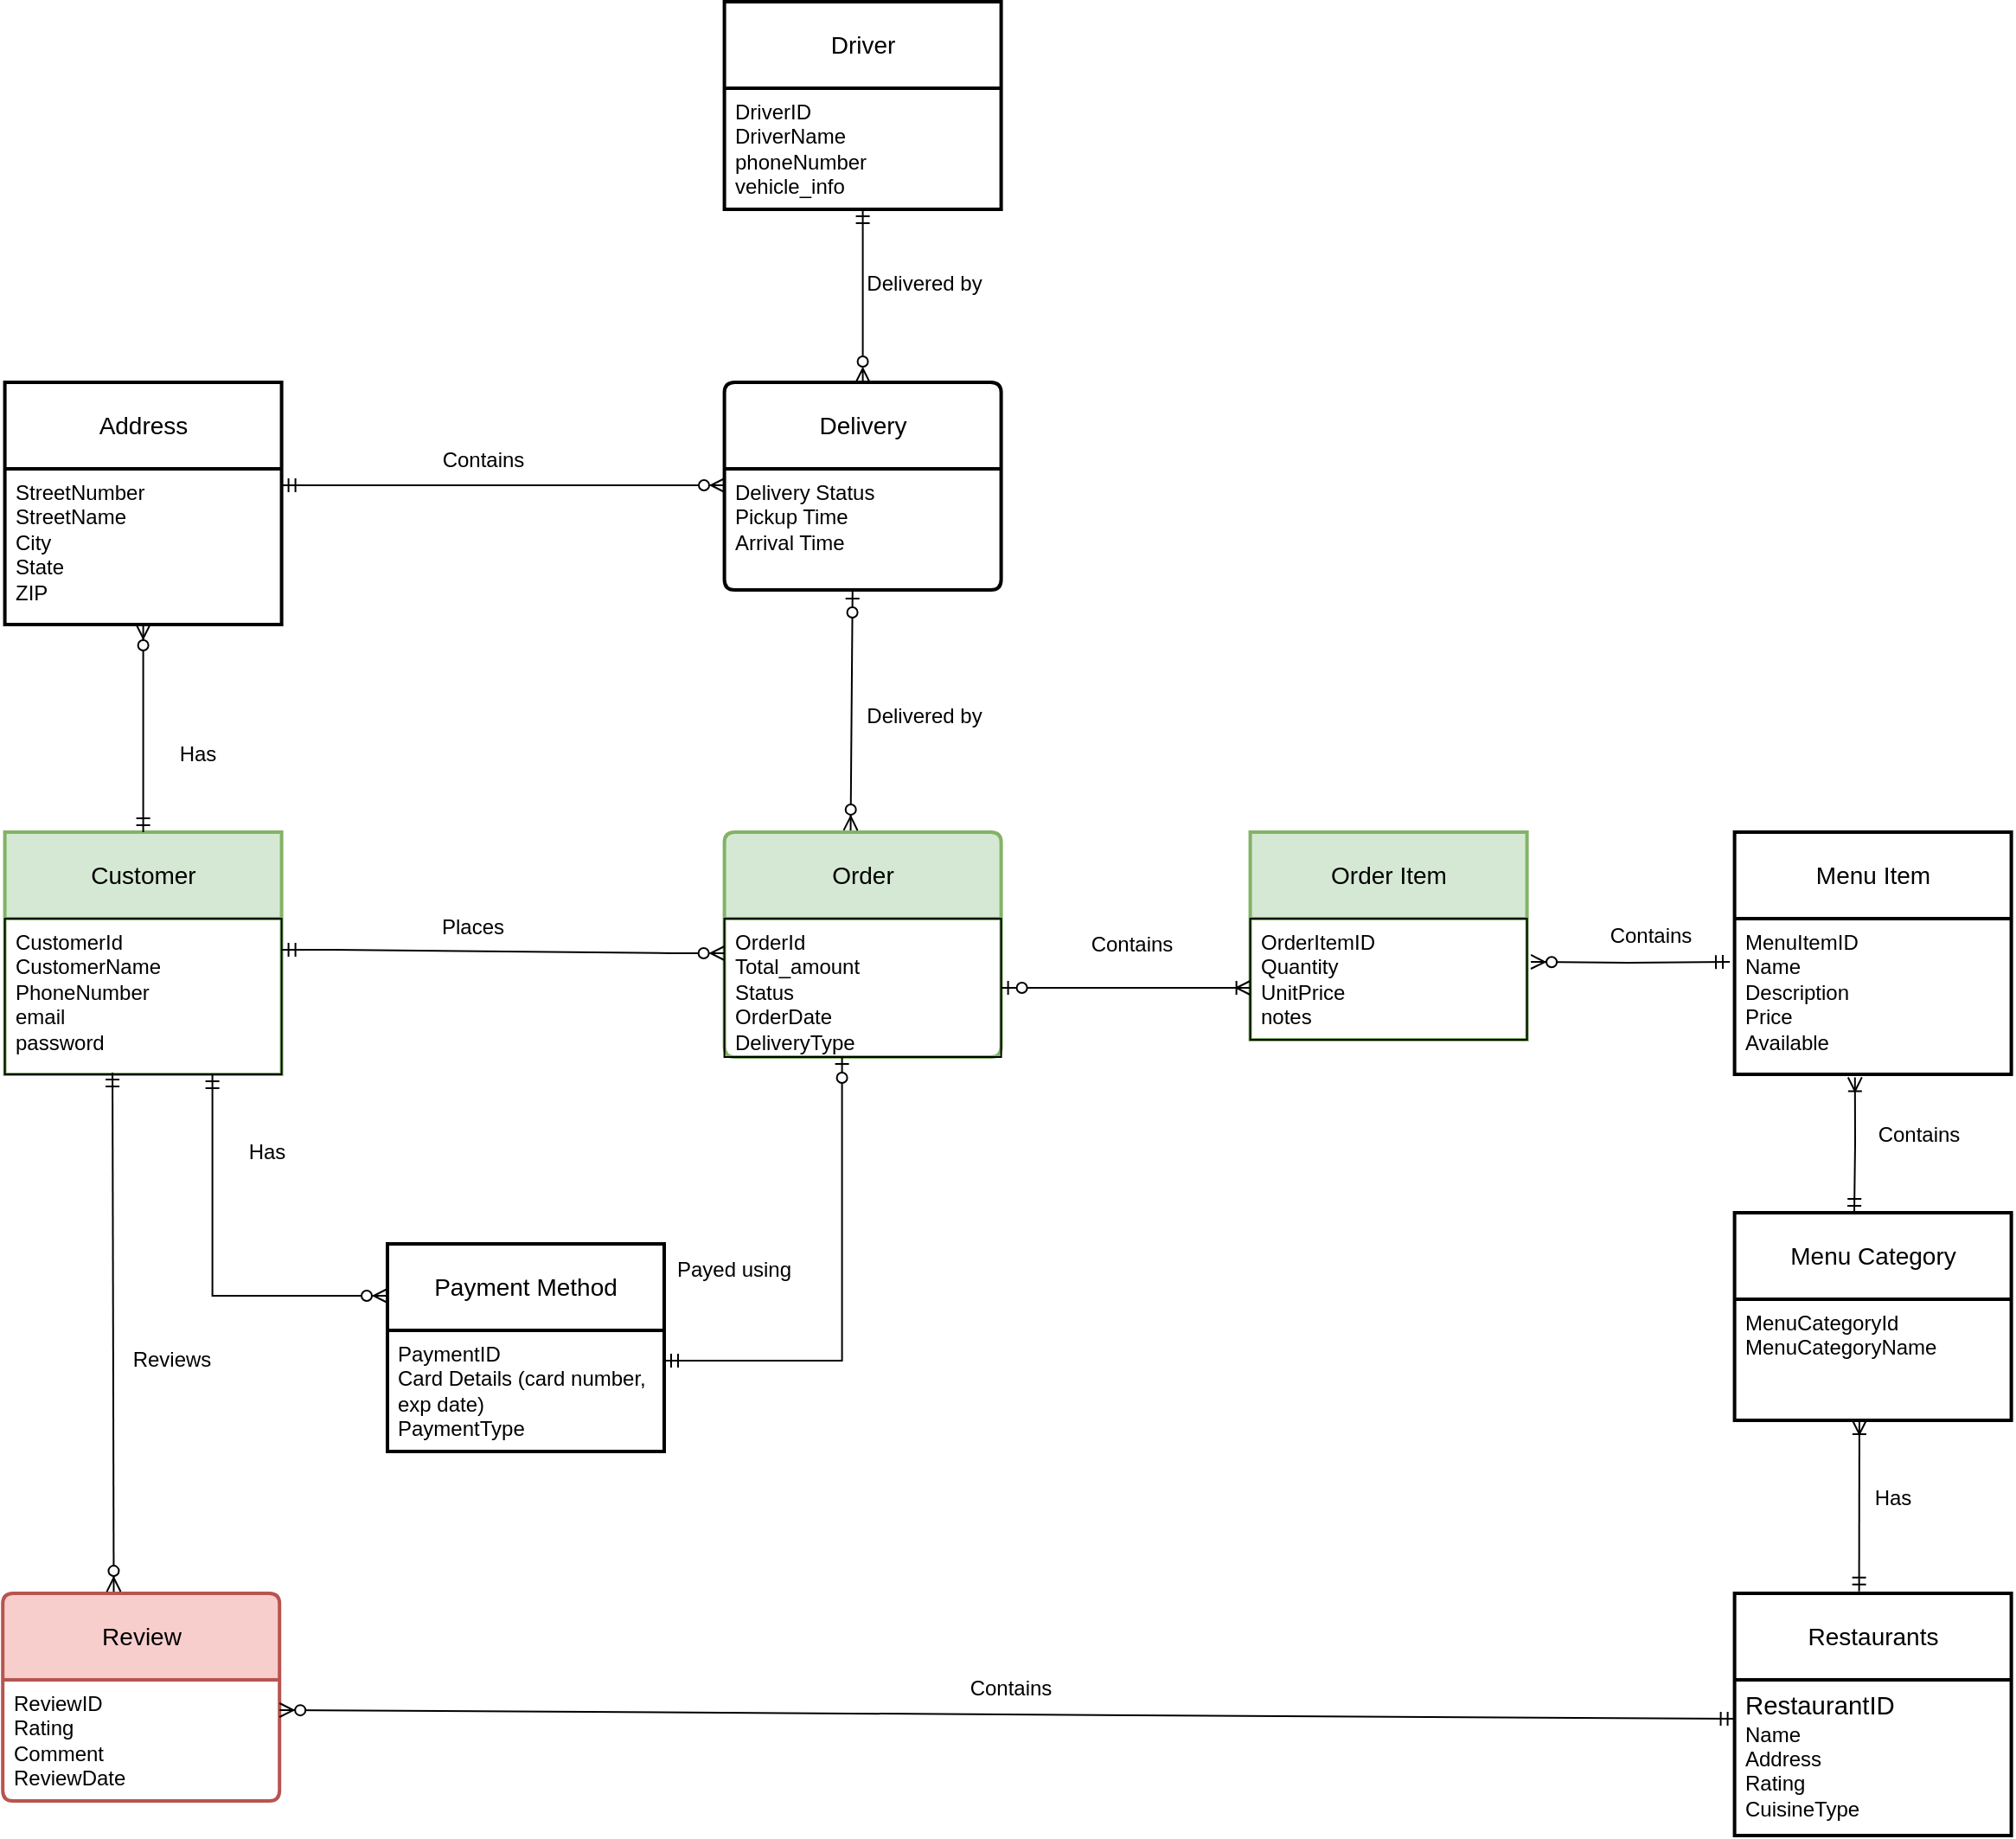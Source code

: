 <mxfile version="26.0.10">
  <diagram name="第 1 页" id="QElRUDR-cV3jDJdq3RIu">
    <mxGraphModel grid="1" page="1" gridSize="10" guides="1" tooltips="1" connect="1" arrows="1" fold="1" pageScale="1" pageWidth="827" pageHeight="1169" math="0" shadow="0">
      <root>
        <mxCell id="0" />
        <mxCell id="1" parent="0" />
        <mxCell id="wi1ghn_I1hY8h-wvtkzA-1" value="Customer" style="swimlane;childLayout=stackLayout;horizontal=1;startSize=50;horizontalStack=0;rounded=0;fontSize=14;fontStyle=0;strokeWidth=2;resizeParent=0;resizeLast=1;shadow=0;dashed=0;align=center;arcSize=4;whiteSpace=wrap;html=1;fillColor=#d5e8d4;strokeColor=#82b366;" vertex="1" parent="1">
          <mxGeometry x="398.8" y="280" width="160" height="140" as="geometry" />
        </mxCell>
        <mxCell id="wi1ghn_I1hY8h-wvtkzA-2" value="CustomerId&lt;div&gt;CustomerName&lt;/div&gt;&lt;div&gt;PhoneNumber&lt;/div&gt;&lt;div&gt;email&lt;/div&gt;&lt;div&gt;password&lt;/div&gt;" style="align=left;strokeColor=light-dark(#000000, #996500);fillColor=none;spacingLeft=4;fontSize=12;verticalAlign=top;resizable=0;rotatable=0;part=1;html=1;" vertex="1" parent="wi1ghn_I1hY8h-wvtkzA-1">
          <mxGeometry y="50" width="160" height="90" as="geometry" />
        </mxCell>
        <mxCell id="Ly-DDUZTZc76eZcosB0O-18" value="Restaurants" style="swimlane;childLayout=stackLayout;horizontal=1;startSize=50;horizontalStack=0;rounded=0;fontSize=14;fontStyle=0;strokeWidth=2;resizeParent=0;resizeLast=1;shadow=0;dashed=0;align=center;arcSize=4;whiteSpace=wrap;html=1;" vertex="1" parent="1">
          <mxGeometry x="1398.8" y="720" width="160" height="140" as="geometry" />
        </mxCell>
        <mxCell id="Ly-DDUZTZc76eZcosB0O-19" value="&lt;span id=&quot;docs-internal-guid-ffcf9eb2-7fff-2c6b-6e69-587edfbbbb3b&quot;&gt;&lt;span style=&quot;font-size: 11pt; font-family: Arial, sans-serif; background-color: transparent; font-variant-numeric: normal; font-variant-east-asian: normal; font-variant-alternates: normal; font-variant-position: normal; font-variant-emoji: normal; vertical-align: baseline; white-space: pre-wrap;&quot;&gt;RestaurantID&lt;/span&gt;&lt;/span&gt;&lt;br&gt;&lt;div&gt;Name&lt;/div&gt;&lt;div&gt;Address&lt;/div&gt;&lt;div&gt;Rating&lt;/div&gt;&lt;div&gt;CuisineType&lt;/div&gt;" style="align=left;strokeColor=none;fillColor=none;spacingLeft=4;fontSize=12;verticalAlign=top;resizable=0;rotatable=0;part=1;html=1;" vertex="1" parent="Ly-DDUZTZc76eZcosB0O-18">
          <mxGeometry y="50" width="160" height="90" as="geometry" />
        </mxCell>
        <mxCell id="Ly-DDUZTZc76eZcosB0O-20" value="Menu Item" style="swimlane;childLayout=stackLayout;horizontal=1;startSize=50;horizontalStack=0;rounded=0;fontSize=14;fontStyle=0;strokeWidth=2;resizeParent=0;resizeLast=1;shadow=0;dashed=0;align=center;arcSize=4;whiteSpace=wrap;html=1;" vertex="1" parent="1">
          <mxGeometry x="1398.8" y="280" width="160" height="140" as="geometry" />
        </mxCell>
        <mxCell id="Ly-DDUZTZc76eZcosB0O-21" value="MenuItemID&lt;div&gt;Name&lt;/div&gt;&lt;div&gt;Description&lt;/div&gt;&lt;div&gt;Price&lt;/div&gt;&lt;div&gt;Available&lt;/div&gt;&lt;div&gt;&lt;br&gt;&lt;/div&gt;&lt;div&gt;&lt;br&gt;&lt;/div&gt;" style="align=left;strokeColor=none;fillColor=none;spacingLeft=4;fontSize=12;verticalAlign=top;resizable=0;rotatable=0;part=1;html=1;" vertex="1" parent="Ly-DDUZTZc76eZcosB0O-20">
          <mxGeometry y="50" width="160" height="90" as="geometry" />
        </mxCell>
        <mxCell id="wi1ghn_I1hY8h-wvtkzA-3" value="Order" style="swimlane;childLayout=stackLayout;horizontal=1;startSize=50;horizontalStack=0;rounded=1;fontSize=14;fontStyle=0;strokeWidth=2;resizeParent=0;resizeLast=1;shadow=0;dashed=0;align=center;arcSize=4;whiteSpace=wrap;html=1;fillColor=#d5e8d4;strokeColor=#82b366;" vertex="1" parent="1">
          <mxGeometry x="814.8" y="280" width="160" height="130" as="geometry" />
        </mxCell>
        <mxCell id="wi1ghn_I1hY8h-wvtkzA-4" value="OrderId&lt;div&gt;Total_amount&lt;/div&gt;&lt;div&gt;Status&lt;/div&gt;&lt;div&gt;OrderDate&lt;/div&gt;&lt;div&gt;DeliveryType&lt;/div&gt;" style="align=left;strokeColor=light-dark(#000000, #996500);fillColor=none;spacingLeft=4;fontSize=12;verticalAlign=top;resizable=0;rotatable=0;part=1;html=1;" vertex="1" parent="wi1ghn_I1hY8h-wvtkzA-3">
          <mxGeometry y="50" width="160" height="80" as="geometry" />
        </mxCell>
        <mxCell id="wi1ghn_I1hY8h-wvtkzA-5" value="Payment Method" style="swimlane;childLayout=stackLayout;horizontal=1;startSize=50;horizontalStack=0;rounded=0;fontSize=14;fontStyle=0;strokeWidth=2;resizeParent=0;resizeLast=1;shadow=0;dashed=0;align=center;arcSize=4;whiteSpace=wrap;html=1;" vertex="1" parent="1">
          <mxGeometry x="620" y="518" width="160" height="120" as="geometry" />
        </mxCell>
        <mxCell id="wi1ghn_I1hY8h-wvtkzA-6" value="PaymentID&lt;div&gt;Card Details (card number,&amp;nbsp;&lt;/div&gt;&lt;div&gt;exp date)&lt;/div&gt;&lt;div&gt;PaymentType&lt;/div&gt;&lt;div&gt;&lt;br&gt;&lt;/div&gt;" style="align=left;strokeColor=none;fillColor=none;spacingLeft=4;fontSize=12;verticalAlign=top;resizable=0;rotatable=0;part=1;html=1;" vertex="1" parent="wi1ghn_I1hY8h-wvtkzA-5">
          <mxGeometry y="50" width="160" height="70" as="geometry" />
        </mxCell>
        <mxCell id="wi1ghn_I1hY8h-wvtkzA-7" value="Driver" style="swimlane;childLayout=stackLayout;horizontal=1;startSize=50;horizontalStack=0;rounded=0;fontSize=14;fontStyle=0;strokeWidth=2;resizeParent=0;resizeLast=1;shadow=0;dashed=0;align=center;arcSize=4;whiteSpace=wrap;html=1;" vertex="1" parent="1">
          <mxGeometry x="814.8" y="-200" width="160" height="120" as="geometry" />
        </mxCell>
        <mxCell id="wi1ghn_I1hY8h-wvtkzA-8" value="DriverID&lt;div&gt;DriverName&lt;/div&gt;&lt;div&gt;phoneNumber&lt;/div&gt;&lt;div&gt;vehicle_info&amp;nbsp;&lt;/div&gt;" style="align=left;strokeColor=none;fillColor=none;spacingLeft=4;fontSize=12;verticalAlign=top;resizable=0;rotatable=0;part=1;html=1;" vertex="1" parent="wi1ghn_I1hY8h-wvtkzA-7">
          <mxGeometry y="50" width="160" height="70" as="geometry" />
        </mxCell>
        <mxCell id="wi1ghn_I1hY8h-wvtkzA-9" value="Address" style="swimlane;childLayout=stackLayout;horizontal=1;startSize=50;horizontalStack=0;rounded=0;fontSize=14;fontStyle=0;strokeWidth=2;resizeParent=0;resizeLast=1;shadow=0;dashed=0;align=center;arcSize=4;whiteSpace=wrap;html=1;" vertex="1" parent="1">
          <mxGeometry x="398.8" y="20" width="160" height="140" as="geometry" />
        </mxCell>
        <mxCell id="wi1ghn_I1hY8h-wvtkzA-10" value="StreetNumber&lt;div&gt;StreetName&lt;/div&gt;&lt;div&gt;City&lt;/div&gt;&lt;div&gt;State&lt;/div&gt;&lt;div&gt;ZIP&lt;br&gt;&lt;div&gt;&lt;div&gt;&lt;br&gt;&lt;/div&gt;&lt;/div&gt;&lt;/div&gt;" style="align=left;strokeColor=none;fillColor=none;spacingLeft=4;fontSize=12;verticalAlign=top;resizable=0;rotatable=0;part=1;html=1;" vertex="1" parent="wi1ghn_I1hY8h-wvtkzA-9">
          <mxGeometry y="50" width="160" height="90" as="geometry" />
        </mxCell>
        <mxCell id="wi1ghn_I1hY8h-wvtkzA-11" value="Review" style="swimlane;childLayout=stackLayout;horizontal=1;startSize=50;horizontalStack=0;rounded=1;fontSize=14;fontStyle=0;strokeWidth=2;resizeParent=0;resizeLast=1;shadow=0;dashed=0;align=center;arcSize=4;whiteSpace=wrap;html=1;fillColor=#f8cecc;strokeColor=#b85450;" vertex="1" parent="1">
          <mxGeometry x="397.6" y="720" width="160" height="120" as="geometry" />
        </mxCell>
        <mxCell id="wi1ghn_I1hY8h-wvtkzA-12" value="ReviewID&lt;div&gt;Rating&lt;/div&gt;&lt;div&gt;Comment&lt;/div&gt;&lt;div&gt;ReviewDate&lt;/div&gt;" style="align=left;strokeColor=none;fillColor=none;spacingLeft=4;fontSize=12;verticalAlign=top;resizable=0;rotatable=0;part=1;html=1;" vertex="1" parent="wi1ghn_I1hY8h-wvtkzA-11">
          <mxGeometry y="50" width="160" height="70" as="geometry" />
        </mxCell>
        <mxCell id="Ly-DDUZTZc76eZcosB0O-31" value="Delivery" style="swimlane;childLayout=stackLayout;horizontal=1;startSize=50;horizontalStack=0;rounded=1;fontSize=14;fontStyle=0;strokeWidth=2;resizeParent=0;resizeLast=1;shadow=0;dashed=0;align=center;arcSize=4;whiteSpace=wrap;html=1;" vertex="1" parent="1">
          <mxGeometry x="814.8" y="20" width="160" height="120" as="geometry" />
        </mxCell>
        <mxCell id="Ly-DDUZTZc76eZcosB0O-32" value="Delivery Status&lt;div&gt;Pickup Time&lt;/div&gt;&lt;div&gt;Arrival Time&lt;br&gt;&lt;div&gt;&lt;br&gt;&lt;/div&gt;&lt;/div&gt;" style="align=left;strokeColor=none;fillColor=none;spacingLeft=4;fontSize=12;verticalAlign=top;resizable=0;rotatable=0;part=1;html=1;" vertex="1" parent="Ly-DDUZTZc76eZcosB0O-31">
          <mxGeometry y="50" width="160" height="70" as="geometry" />
        </mxCell>
        <mxCell id="Ly-DDUZTZc76eZcosB0O-34" value="" style="edgeStyle=entityRelationEdgeStyle;fontSize=12;html=1;endArrow=ERzeroToMany;startArrow=ERmandOne;rounded=0;entryX=0;entryY=0.25;entryDx=0;entryDy=0;" edge="1" parent="1" target="wi1ghn_I1hY8h-wvtkzA-4">
          <mxGeometry width="100" height="100" relative="1" as="geometry">
            <mxPoint x="558.8" y="348" as="sourcePoint" />
            <mxPoint x="808.8" y="350" as="targetPoint" />
          </mxGeometry>
        </mxCell>
        <mxCell id="Ly-DDUZTZc76eZcosB0O-40" value="" style="fontSize=12;html=1;endArrow=ERzeroToMany;startArrow=ERmandOne;rounded=0;entryX=0.5;entryY=1;entryDx=0;entryDy=0;exitX=0.5;exitY=0;exitDx=0;exitDy=0;" edge="1" parent="1" source="wi1ghn_I1hY8h-wvtkzA-1" target="wi1ghn_I1hY8h-wvtkzA-10">
          <mxGeometry width="100" height="100" relative="1" as="geometry">
            <mxPoint x="248.8" y="430" as="sourcePoint" />
            <mxPoint x="401.76" y="470" as="targetPoint" />
          </mxGeometry>
        </mxCell>
        <mxCell id="Ly-DDUZTZc76eZcosB0O-41" value="" style="fontSize=12;html=1;endArrow=ERzeroToMany;startArrow=ERmandOne;rounded=0;exitX=0.75;exitY=1;exitDx=0;exitDy=0;edgeStyle=orthogonalEdgeStyle;entryX=0;entryY=0.25;entryDx=0;entryDy=0;" edge="1" parent="1" source="wi1ghn_I1hY8h-wvtkzA-2" target="wi1ghn_I1hY8h-wvtkzA-5">
          <mxGeometry width="100" height="100" relative="1" as="geometry">
            <mxPoint x="510.0" y="447.79" as="sourcePoint" />
            <mxPoint x="571.2" y="618.29" as="targetPoint" />
          </mxGeometry>
        </mxCell>
        <mxCell id="Ly-DDUZTZc76eZcosB0O-42" value="" style="fontSize=12;html=1;endArrow=ERzeroToMany;startArrow=ERzeroToOne;rounded=0;exitX=0.463;exitY=1.014;exitDx=0;exitDy=0;exitPerimeter=0;entryX=0.456;entryY=-0.008;entryDx=0;entryDy=0;entryPerimeter=0;" edge="1" parent="1" source="Ly-DDUZTZc76eZcosB0O-32" target="wi1ghn_I1hY8h-wvtkzA-3">
          <mxGeometry width="100" height="100" relative="1" as="geometry">
            <mxPoint x="898.8" y="270" as="sourcePoint" />
            <mxPoint x="998.8" y="170" as="targetPoint" />
          </mxGeometry>
        </mxCell>
        <mxCell id="Ly-DDUZTZc76eZcosB0O-45" value="Order Item" style="swimlane;childLayout=stackLayout;horizontal=1;startSize=50;horizontalStack=0;rounded=0;fontSize=14;fontStyle=0;strokeWidth=2;resizeParent=0;resizeLast=1;shadow=0;dashed=0;align=center;arcSize=4;whiteSpace=wrap;html=1;fillColor=#d5e8d4;strokeColor=#82b366;" vertex="1" parent="1">
          <mxGeometry x="1118.8" y="280" width="160" height="120" as="geometry" />
        </mxCell>
        <mxCell id="Ly-DDUZTZc76eZcosB0O-46" value="OrderItemID&lt;div&gt;Quantity&lt;/div&gt;&lt;div&gt;UnitPrice&lt;/div&gt;&lt;div&gt;notes&lt;/div&gt;" style="align=left;strokeColor=light-dark(#000000, #996500);fillColor=none;spacingLeft=4;fontSize=12;verticalAlign=top;resizable=0;rotatable=0;part=1;html=1;" vertex="1" parent="Ly-DDUZTZc76eZcosB0O-45">
          <mxGeometry y="50" width="160" height="70" as="geometry" />
        </mxCell>
        <mxCell id="V0rouqVMcieKD_WNlHqg-1" value="" style="fontSize=12;html=1;endArrow=ERzeroToOne;startArrow=ERmandOne;rounded=0;entryX=0.425;entryY=1;entryDx=0;entryDy=0;entryPerimeter=0;exitX=1;exitY=0.25;exitDx=0;exitDy=0;edgeStyle=orthogonalEdgeStyle;" edge="1" parent="1" source="wi1ghn_I1hY8h-wvtkzA-6" target="wi1ghn_I1hY8h-wvtkzA-4">
          <mxGeometry width="100" height="100" relative="1" as="geometry">
            <mxPoint x="858.8" y="580" as="sourcePoint" />
            <mxPoint x="958.8" y="480" as="targetPoint" />
          </mxGeometry>
        </mxCell>
        <mxCell id="V0rouqVMcieKD_WNlHqg-4" value="" style="fontSize=12;html=1;endArrow=ERzeroToMany;startArrow=ERmandOne;rounded=0;entryX=0.401;entryY=-0.008;entryDx=0;entryDy=0;entryPerimeter=0;exitX=0.389;exitY=0.989;exitDx=0;exitDy=0;exitPerimeter=0;" edge="1" parent="1" source="wi1ghn_I1hY8h-wvtkzA-2" target="wi1ghn_I1hY8h-wvtkzA-11">
          <mxGeometry width="100" height="100" relative="1" as="geometry">
            <mxPoint x="460" y="420" as="sourcePoint" />
            <mxPoint x="479.8" y="537" as="targetPoint" />
          </mxGeometry>
        </mxCell>
        <mxCell id="V0rouqVMcieKD_WNlHqg-5" value="" style="fontSize=12;html=1;endArrow=ERzeroToMany;startArrow=ERmandOne;rounded=0;entryX=1;entryY=0.25;entryDx=0;entryDy=0;exitX=0;exitY=0.25;exitDx=0;exitDy=0;" edge="1" parent="1" source="Ly-DDUZTZc76eZcosB0O-19" target="wi1ghn_I1hY8h-wvtkzA-12">
          <mxGeometry width="100" height="100" relative="1" as="geometry">
            <mxPoint x="858.8" y="670" as="sourcePoint" />
            <mxPoint x="859.8" y="877" as="targetPoint" />
          </mxGeometry>
        </mxCell>
        <mxCell id="V0rouqVMcieKD_WNlHqg-6" value="" style="fontSize=12;html=1;endArrow=ERoneToMany;startArrow=ERmandOne;rounded=0;exitX=0.45;exitY=-0.008;exitDx=0;exitDy=0;exitPerimeter=0;entryX=0.451;entryY=1;entryDx=0;entryDy=0;entryPerimeter=0;" edge="1" parent="1" source="Ly-DDUZTZc76eZcosB0O-18" target="V0rouqVMcieKD_WNlHqg-15">
          <mxGeometry width="100" height="100" relative="1" as="geometry">
            <mxPoint x="1450" y="580" as="sourcePoint" />
            <mxPoint x="1400" y="630" as="targetPoint" />
          </mxGeometry>
        </mxCell>
        <mxCell id="V0rouqVMcieKD_WNlHqg-8" value="" style="edgeStyle=orthogonalEdgeStyle;fontSize=12;html=1;endArrow=ERzeroToMany;startArrow=ERmandOne;rounded=0;entryX=1.014;entryY=0.357;entryDx=0;entryDy=0;entryPerimeter=0;" edge="1" parent="1" target="Ly-DDUZTZc76eZcosB0O-46">
          <mxGeometry width="100" height="100" relative="1" as="geometry">
            <mxPoint x="1396" y="355" as="sourcePoint" />
            <mxPoint x="1436.2" y="520" as="targetPoint" />
          </mxGeometry>
        </mxCell>
        <mxCell id="wi1ghn_I1hY8h-wvtkzA-17" style="edgeStyle=orthogonalEdgeStyle;rounded=0;orthogonalLoop=1;jettySize=auto;html=1;exitX=0.5;exitY=1;exitDx=0;exitDy=0;entryX=0.5;entryY=0;entryDx=0;entryDy=0;endArrow=ERzeroToMany;endFill=0;startArrow=ERmandOne;startFill=0;" edge="1" parent="1" source="wi1ghn_I1hY8h-wvtkzA-8" target="Ly-DDUZTZc76eZcosB0O-31">
          <mxGeometry relative="1" as="geometry" />
        </mxCell>
        <mxCell id="V0rouqVMcieKD_WNlHqg-12" value="" style="edgeStyle=entityRelationEdgeStyle;fontSize=12;html=1;endArrow=ERzeroToMany;startArrow=ERmandOne;rounded=0;entryX=0;entryY=0.25;entryDx=0;entryDy=0;" edge="1" parent="1">
          <mxGeometry width="100" height="100" relative="1" as="geometry">
            <mxPoint x="558.8" y="79.5" as="sourcePoint" />
            <mxPoint x="815" y="79.5" as="targetPoint" />
          </mxGeometry>
        </mxCell>
        <mxCell id="V0rouqVMcieKD_WNlHqg-14" value="Menu Category" style="swimlane;childLayout=stackLayout;horizontal=1;startSize=50;horizontalStack=0;rounded=0;fontSize=14;fontStyle=0;strokeWidth=2;resizeParent=0;resizeLast=1;shadow=0;dashed=0;align=center;arcSize=4;whiteSpace=wrap;html=1;" vertex="1" parent="1">
          <mxGeometry x="1398.8" y="500" width="160" height="120" as="geometry" />
        </mxCell>
        <mxCell id="V0rouqVMcieKD_WNlHqg-15" value="MenuCategoryId&lt;div&gt;MenuCategoryName&lt;/div&gt;&lt;div&gt;&lt;br&gt;&lt;/div&gt;" style="align=left;strokeColor=none;fillColor=none;spacingLeft=4;fontSize=12;verticalAlign=top;resizable=0;rotatable=0;part=1;html=1;" vertex="1" parent="V0rouqVMcieKD_WNlHqg-14">
          <mxGeometry y="50" width="160" height="70" as="geometry" />
        </mxCell>
        <mxCell id="V0rouqVMcieKD_WNlHqg-16" value="" style="fontSize=12;html=1;endArrow=ERoneToMany;startArrow=ERmandOne;rounded=0;exitX=0.45;exitY=-0.008;exitDx=0;exitDy=0;exitPerimeter=0;entryX=0.435;entryY=1.019;entryDx=0;entryDy=0;entryPerimeter=0;edgeStyle=orthogonalEdgeStyle;" edge="1" parent="1" target="Ly-DDUZTZc76eZcosB0O-21">
          <mxGeometry width="100" height="100" relative="1" as="geometry">
            <mxPoint x="1468" y="500" as="sourcePoint" />
            <mxPoint x="1468" y="401" as="targetPoint" />
          </mxGeometry>
        </mxCell>
        <mxCell id="IpPdQ_hB1jmn_op2HXhE-1" value="Places" style="text;html=1;align=center;verticalAlign=middle;resizable=0;points=[];autosize=1;" vertex="1" parent="1">
          <mxGeometry x="638.8" y="320" width="60" height="30" as="geometry" />
        </mxCell>
        <mxCell id="IpPdQ_hB1jmn_op2HXhE-3" value="Reviews" style="text;html=1;align=center;verticalAlign=middle;resizable=0;points=[];autosize=1;strokeColor=none;fillColor=none;" vertex="1" parent="1">
          <mxGeometry x="460" y="570" width="70" height="30" as="geometry" />
        </mxCell>
        <mxCell id="IpPdQ_hB1jmn_op2HXhE-4" value="Contains" style="text;html=1;align=center;verticalAlign=middle;resizable=0;points=[];autosize=1;strokeColor=none;fillColor=none;" vertex="1" parent="1">
          <mxGeometry x="945" y="760" width="70" height="30" as="geometry" />
        </mxCell>
        <mxCell id="IpPdQ_hB1jmn_op2HXhE-6" value="Has" style="text;html=1;align=center;verticalAlign=middle;resizable=0;points=[];autosize=1;strokeColor=none;fillColor=none;" vertex="1" parent="1">
          <mxGeometry x="530" y="450" width="40" height="30" as="geometry" />
        </mxCell>
        <mxCell id="IpPdQ_hB1jmn_op2HXhE-7" value="Payed using" style="text;html=1;align=center;verticalAlign=middle;resizable=0;points=[];autosize=1;strokeColor=none;fillColor=none;" vertex="1" parent="1">
          <mxGeometry x="775" y="518" width="90" height="30" as="geometry" />
        </mxCell>
        <mxCell id="IpPdQ_hB1jmn_op2HXhE-8" value="Contains" style="text;html=1;align=center;verticalAlign=middle;resizable=0;points=[];autosize=1;strokeColor=none;fillColor=none;" vertex="1" parent="1">
          <mxGeometry x="640" y="50" width="70" height="30" as="geometry" />
        </mxCell>
        <mxCell id="IpPdQ_hB1jmn_op2HXhE-9" value="Contains" style="text;html=1;align=center;verticalAlign=middle;resizable=0;points=[];autosize=1;" vertex="1" parent="1">
          <mxGeometry x="1015" y="330" width="70" height="30" as="geometry" />
        </mxCell>
        <mxCell id="IpPdQ_hB1jmn_op2HXhE-10" value="Contains" style="text;html=1;align=center;verticalAlign=middle;resizable=0;points=[];autosize=1;strokeColor=none;fillColor=none;" vertex="1" parent="1">
          <mxGeometry x="1315" y="325" width="70" height="30" as="geometry" />
        </mxCell>
        <mxCell id="IpPdQ_hB1jmn_op2HXhE-11" value="Contains" style="text;html=1;align=center;verticalAlign=middle;resizable=0;points=[];autosize=1;strokeColor=none;fillColor=none;" vertex="1" parent="1">
          <mxGeometry x="1470" y="440" width="70" height="30" as="geometry" />
        </mxCell>
        <mxCell id="IpPdQ_hB1jmn_op2HXhE-12" value="Has" style="text;html=1;align=center;verticalAlign=middle;resizable=0;points=[];autosize=1;strokeColor=none;fillColor=none;" vertex="1" parent="1">
          <mxGeometry x="1470" y="650" width="40" height="30" as="geometry" />
        </mxCell>
        <mxCell id="IpPdQ_hB1jmn_op2HXhE-14" value="Delivered by" style="text;html=1;align=center;verticalAlign=middle;resizable=0;points=[];autosize=1;strokeColor=none;fillColor=none;" vertex="1" parent="1">
          <mxGeometry x="884.8" y="-52" width="90" height="30" as="geometry" />
        </mxCell>
        <mxCell id="IpPdQ_hB1jmn_op2HXhE-15" value="Delivered by" style="text;html=1;align=center;verticalAlign=middle;resizable=0;points=[];autosize=1;strokeColor=none;fillColor=none;" vertex="1" parent="1">
          <mxGeometry x="885" y="198" width="90" height="30" as="geometry" />
        </mxCell>
        <mxCell id="ccCFFj__4ntV5N3kExwi-1" value="Has" style="text;html=1;align=center;verticalAlign=middle;resizable=0;points=[];autosize=1;strokeColor=none;fillColor=none;" vertex="1" parent="1">
          <mxGeometry x="490" y="220" width="40" height="30" as="geometry" />
        </mxCell>
        <mxCell id="IpPdQ_hB1jmn_op2HXhE-17" value="" style="edgeStyle=entityRelationEdgeStyle;fontSize=12;html=1;endArrow=ERoneToMany;startArrow=ERzeroToOne;rounded=0;exitX=1;exitY=0.5;exitDx=0;exitDy=0;entryX=0;entryY=0.75;entryDx=0;entryDy=0;" edge="1" parent="1" source="wi1ghn_I1hY8h-wvtkzA-4" target="Ly-DDUZTZc76eZcosB0O-45">
          <mxGeometry width="100" height="100" relative="1" as="geometry">
            <mxPoint x="1000" y="410" as="sourcePoint" />
            <mxPoint x="1100" y="310" as="targetPoint" />
          </mxGeometry>
        </mxCell>
      </root>
    </mxGraphModel>
  </diagram>
</mxfile>
